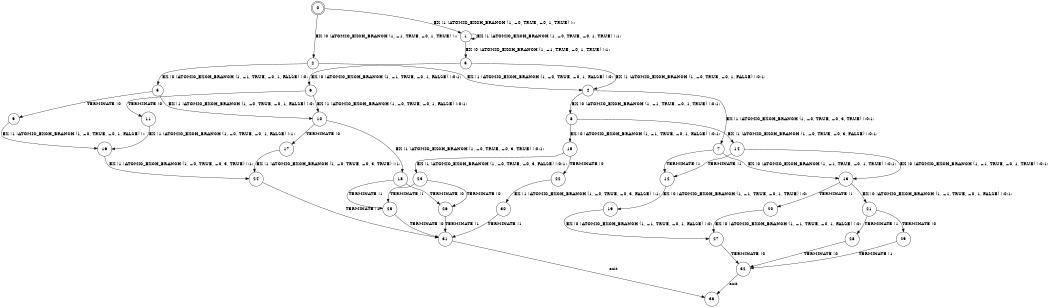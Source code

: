 digraph BCG {
size = "7, 10.5";
center = TRUE;
node [shape = circle];
0 [peripheries = 2];
0 -> 1 [label = "EX !1 !ATOMIC_EXCH_BRANCH (1, +0, TRUE, +0, 1, TRUE) !::"];
0 -> 2 [label = "EX !0 !ATOMIC_EXCH_BRANCH (1, +1, TRUE, +0, 1, TRUE) !::"];
1 -> 3 [label = "EX !0 !ATOMIC_EXCH_BRANCH (1, +1, TRUE, +0, 1, TRUE) !:1:"];
1 -> 1 [label = "EX !1 !ATOMIC_EXCH_BRANCH (1, +0, TRUE, +0, 1, TRUE) !:1:"];
2 -> 4 [label = "EX !1 !ATOMIC_EXCH_BRANCH (1, +0, TRUE, +0, 1, FALSE) !:0:"];
2 -> 5 [label = "EX !0 !ATOMIC_EXCH_BRANCH (1, +1, TRUE, +0, 1, FALSE) !:0:"];
3 -> 4 [label = "EX !1 !ATOMIC_EXCH_BRANCH (1, +0, TRUE, +0, 1, FALSE) !:0:1:"];
3 -> 6 [label = "EX !0 !ATOMIC_EXCH_BRANCH (1, +1, TRUE, +0, 1, FALSE) !:0:1:"];
4 -> 7 [label = "EX !1 !ATOMIC_EXCH_BRANCH (1, +0, TRUE, +0, 3, TRUE) !:0:1:"];
4 -> 8 [label = "EX !0 !ATOMIC_EXCH_BRANCH (1, +1, TRUE, +0, 1, TRUE) !:0:1:"];
5 -> 9 [label = "TERMINATE !0"];
5 -> 10 [label = "EX !1 !ATOMIC_EXCH_BRANCH (1, +0, TRUE, +0, 1, FALSE) !:0:"];
6 -> 11 [label = "TERMINATE !0"];
6 -> 10 [label = "EX !1 !ATOMIC_EXCH_BRANCH (1, +0, TRUE, +0, 1, FALSE) !:0:1:"];
7 -> 12 [label = "TERMINATE !1"];
7 -> 13 [label = "EX !0 !ATOMIC_EXCH_BRANCH (1, +1, TRUE, +0, 1, TRUE) !:0:1:"];
8 -> 14 [label = "EX !1 !ATOMIC_EXCH_BRANCH (1, +0, TRUE, +0, 3, FALSE) !:0:1:"];
8 -> 15 [label = "EX !0 !ATOMIC_EXCH_BRANCH (1, +1, TRUE, +0, 1, FALSE) !:0:1:"];
9 -> 16 [label = "EX !1 !ATOMIC_EXCH_BRANCH (1, +0, TRUE, +0, 1, FALSE) !::"];
10 -> 17 [label = "TERMINATE !0"];
10 -> 18 [label = "EX !1 !ATOMIC_EXCH_BRANCH (1, +0, TRUE, +0, 3, TRUE) !:0:1:"];
11 -> 16 [label = "EX !1 !ATOMIC_EXCH_BRANCH (1, +0, TRUE, +0, 1, FALSE) !:1:"];
12 -> 19 [label = "EX !0 !ATOMIC_EXCH_BRANCH (1, +1, TRUE, +0, 1, TRUE) !:0:"];
13 -> 20 [label = "TERMINATE !1"];
13 -> 21 [label = "EX !0 !ATOMIC_EXCH_BRANCH (1, +1, TRUE, +0, 1, FALSE) !:0:1:"];
14 -> 12 [label = "TERMINATE !1"];
14 -> 13 [label = "EX !0 !ATOMIC_EXCH_BRANCH (1, +1, TRUE, +0, 1, TRUE) !:0:1:"];
15 -> 22 [label = "TERMINATE !0"];
15 -> 23 [label = "EX !1 !ATOMIC_EXCH_BRANCH (1, +0, TRUE, +0, 3, FALSE) !:0:1:"];
16 -> 24 [label = "EX !1 !ATOMIC_EXCH_BRANCH (1, +0, TRUE, +0, 3, TRUE) !:1:"];
17 -> 24 [label = "EX !1 !ATOMIC_EXCH_BRANCH (1, +0, TRUE, +0, 3, TRUE) !:1:"];
18 -> 25 [label = "TERMINATE !1"];
18 -> 26 [label = "TERMINATE !0"];
19 -> 27 [label = "EX !0 !ATOMIC_EXCH_BRANCH (1, +1, TRUE, +0, 1, FALSE) !:0:"];
20 -> 27 [label = "EX !0 !ATOMIC_EXCH_BRANCH (1, +1, TRUE, +0, 1, FALSE) !:0:"];
21 -> 28 [label = "TERMINATE !1"];
21 -> 29 [label = "TERMINATE !0"];
22 -> 30 [label = "EX !1 !ATOMIC_EXCH_BRANCH (1, +0, TRUE, +0, 3, FALSE) !:1:"];
23 -> 25 [label = "TERMINATE !1"];
23 -> 26 [label = "TERMINATE !0"];
24 -> 31 [label = "TERMINATE !1"];
25 -> 31 [label = "TERMINATE !0"];
26 -> 31 [label = "TERMINATE !1"];
27 -> 32 [label = "TERMINATE !0"];
28 -> 32 [label = "TERMINATE !0"];
29 -> 32 [label = "TERMINATE !1"];
30 -> 31 [label = "TERMINATE !1"];
31 -> 33 [label = "exit"];
32 -> 33 [label = "exit"];
}
